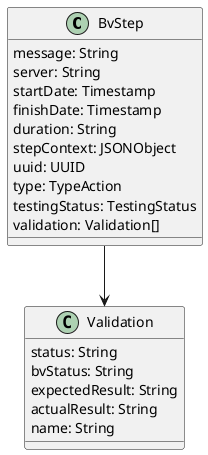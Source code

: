 @startuml

class BvStep {
    message: String
    server: String
    startDate: Timestamp
    finishDate: Timestamp
    duration: String
    stepContext: JSONObject
    uuid: UUID
    type: TypeAction
    testingStatus: TestingStatus
    validation: Validation[]
}

class Validation {
    status: String
    bvStatus: String
    expectedResult: String
    actualResult: String
    name: String
}

BvStep --> Validation
@enduml
